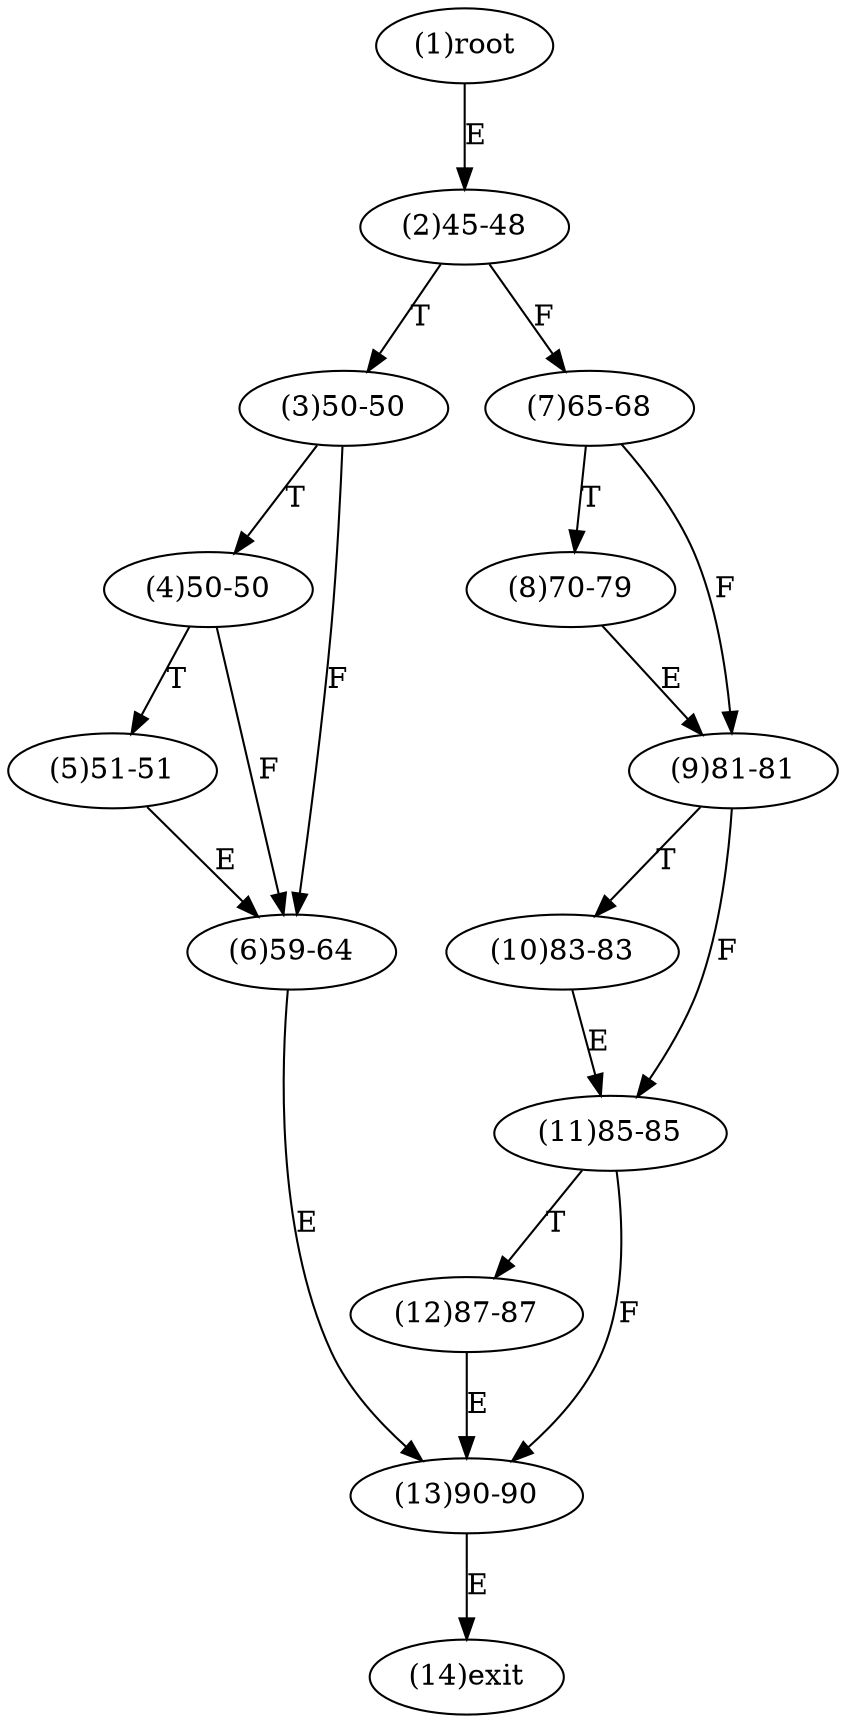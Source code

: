 digraph "" { 
1[ label="(1)root"];
2[ label="(2)45-48"];
3[ label="(3)50-50"];
4[ label="(4)50-50"];
5[ label="(5)51-51"];
6[ label="(6)59-64"];
7[ label="(7)65-68"];
8[ label="(8)70-79"];
9[ label="(9)81-81"];
10[ label="(10)83-83"];
11[ label="(11)85-85"];
12[ label="(12)87-87"];
13[ label="(13)90-90"];
14[ label="(14)exit"];
1->2[ label="E"];
2->7[ label="F"];
2->3[ label="T"];
3->6[ label="F"];
3->4[ label="T"];
4->6[ label="F"];
4->5[ label="T"];
5->6[ label="E"];
6->13[ label="E"];
7->9[ label="F"];
7->8[ label="T"];
8->9[ label="E"];
9->11[ label="F"];
9->10[ label="T"];
10->11[ label="E"];
11->13[ label="F"];
11->12[ label="T"];
12->13[ label="E"];
13->14[ label="E"];
}